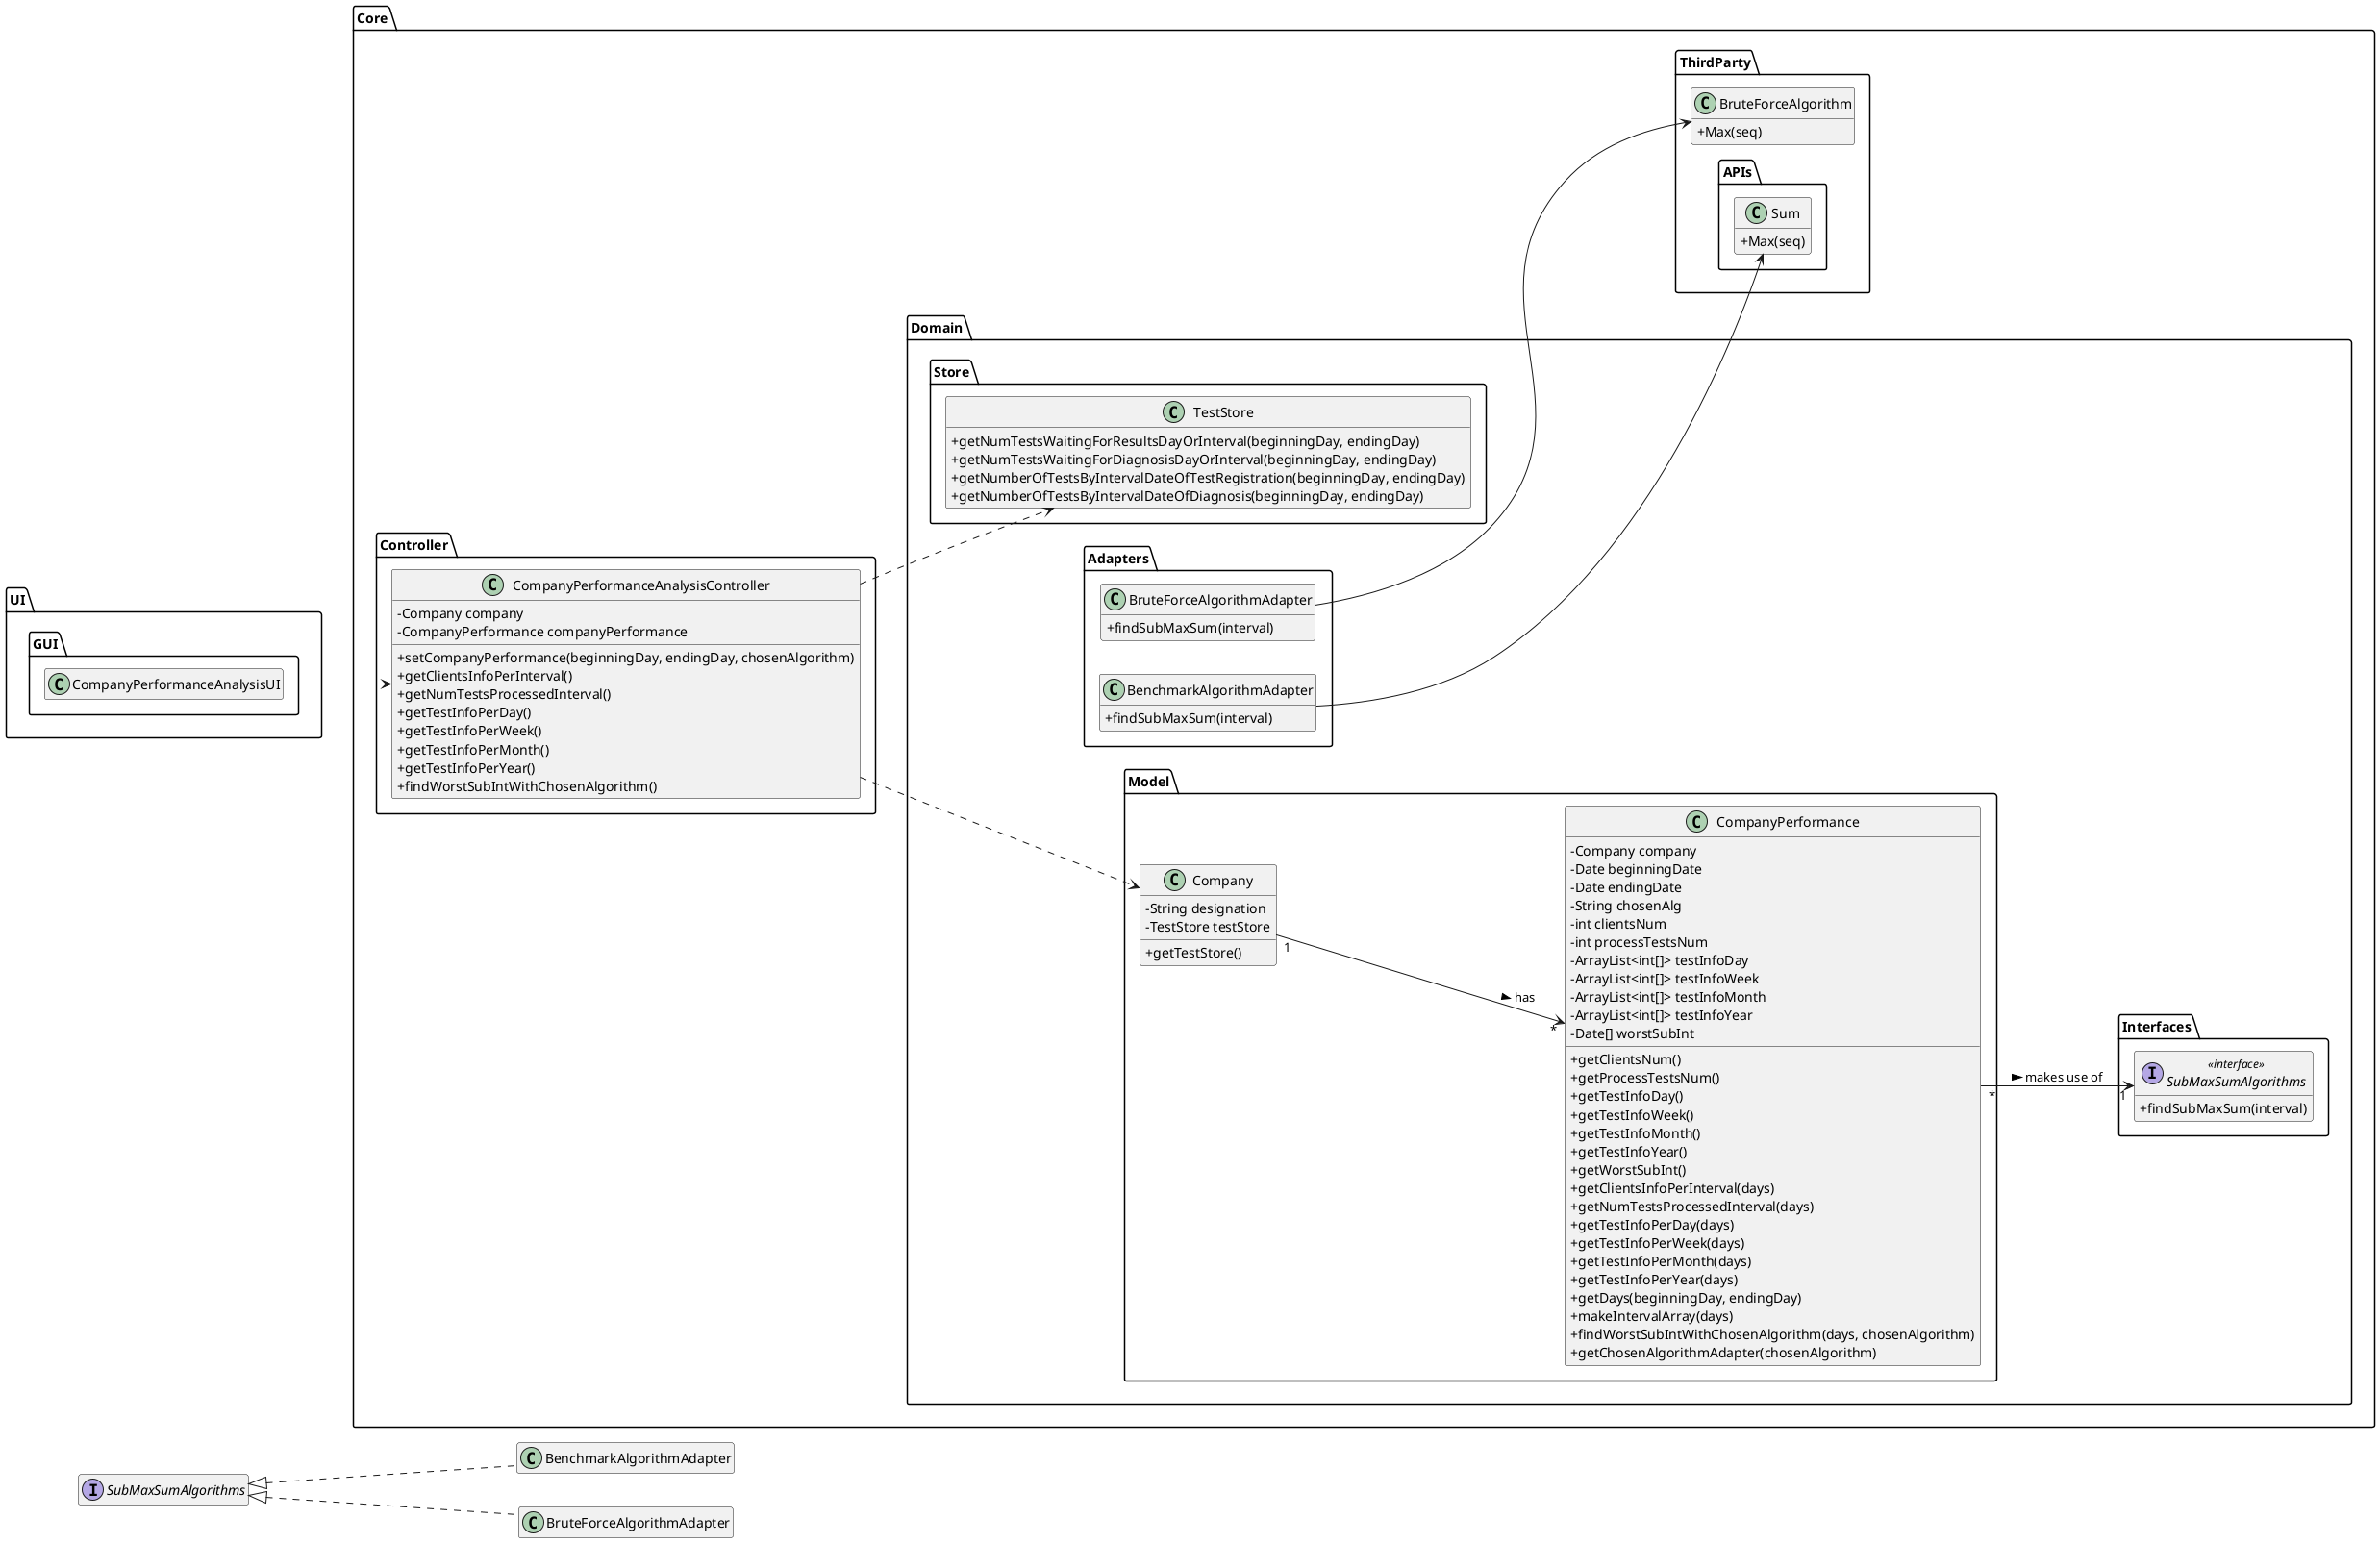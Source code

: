 @startuml
'skinparam linetype ortho
hide empty methods
hide empty attributes
left to right direction
skinparam classAttributeIconSize 0

package Core{

package Domain {

package Model{

class Company {
    - String designation
    - TestStore testStore
    + getTestStore()
}

class CompanyPerformance{
    - Company company
    - Date beginningDate
    - Date endingDate
    - String chosenAlg
    - int clientsNum
    - int processTestsNum
    - ArrayList<int[]> testInfoDay
    - ArrayList<int[]> testInfoWeek
    - ArrayList<int[]> testInfoMonth
    - ArrayList<int[]> testInfoYear
    - Date[] worstSubInt
    + getClientsNum()
    + getProcessTestsNum()
    + getTestInfoDay()
    + getTestInfoWeek()
    + getTestInfoMonth()
    + getTestInfoYear()
    + getWorstSubInt()
    + getClientsInfoPerInterval(days)
    + getNumTestsProcessedInterval(days)
    + getTestInfoPerDay(days)
    + getTestInfoPerWeek(days)
    + getTestInfoPerMonth(days)
    + getTestInfoPerYear(days)
    + getDays(beginningDay, endingDay)
    + makeIntervalArray(days)
    + findWorstSubIntWithChosenAlgorithm(days, chosenAlgorithm)
    + getChosenAlgorithmAdapter(chosenAlgorithm)
}

}

package Interfaces {

interface SubMaxSumAlgorithms <<interface>> {
    +findSubMaxSum(interval)
}

}

package Store {

class TestStore {
    + getNumTestsWaitingForResultsDayOrInterval(beginningDay, endingDay)
    + getNumTestsWaitingForDiagnosisDayOrInterval(beginningDay, endingDay)
    + getNumberOfTestsByIntervalDateOfTestRegistration(beginningDay, endingDay)
    + getNumberOfTestsByIntervalDateOfDiagnosis(beginningDay, endingDay)
}

}

package Adapters{

class BenchmarkAlgorithmAdapter{
    +findSubMaxSum(interval)
}

class BruteForceAlgorithmAdapter{
    +findSubMaxSum(interval)
}

}

}

package Controller {

class CompanyPerformanceAnalysisController{
    - Company company
    - CompanyPerformance companyPerformance
    + setCompanyPerformance(beginningDay, endingDay, chosenAlgorithm)
    + getClientsInfoPerInterval()
    + getNumTestsProcessedInterval()
    + getTestInfoPerDay()
    + getTestInfoPerWeek()
    + getTestInfoPerMonth()
    + getTestInfoPerYear()
    + findWorstSubIntWithChosenAlgorithm()
}

}

package ThirdParty{

package APIs {

class Sum{
    +Max(seq)
}

}

class BruteForceAlgorithm{
    +Max(seq)
}

}

}

package UI {

package GUI{

class CompanyPerformanceAnalysisUI{
}

}

}

CompanyPerformanceAnalysisUI ..> CompanyPerformanceAnalysisController
CompanyPerformanceAnalysisController ..> Company
CompanyPerformanceAnalysisController ..> TestStore
CompanyPerformance "*" --> "1" SubMaxSumAlgorithms : makes use of >
BenchmarkAlgorithmAdapter --> Sum
BruteForceAlgorithmAdapter --> BruteForceAlgorithm
Company "1" --> "*" CompanyPerformance : has >

class BenchmarkAlgorithmAdapter implements SubMaxSumAlgorithms
class BruteForceAlgorithmAdapter implements SubMaxSumAlgorithms

@enduml
